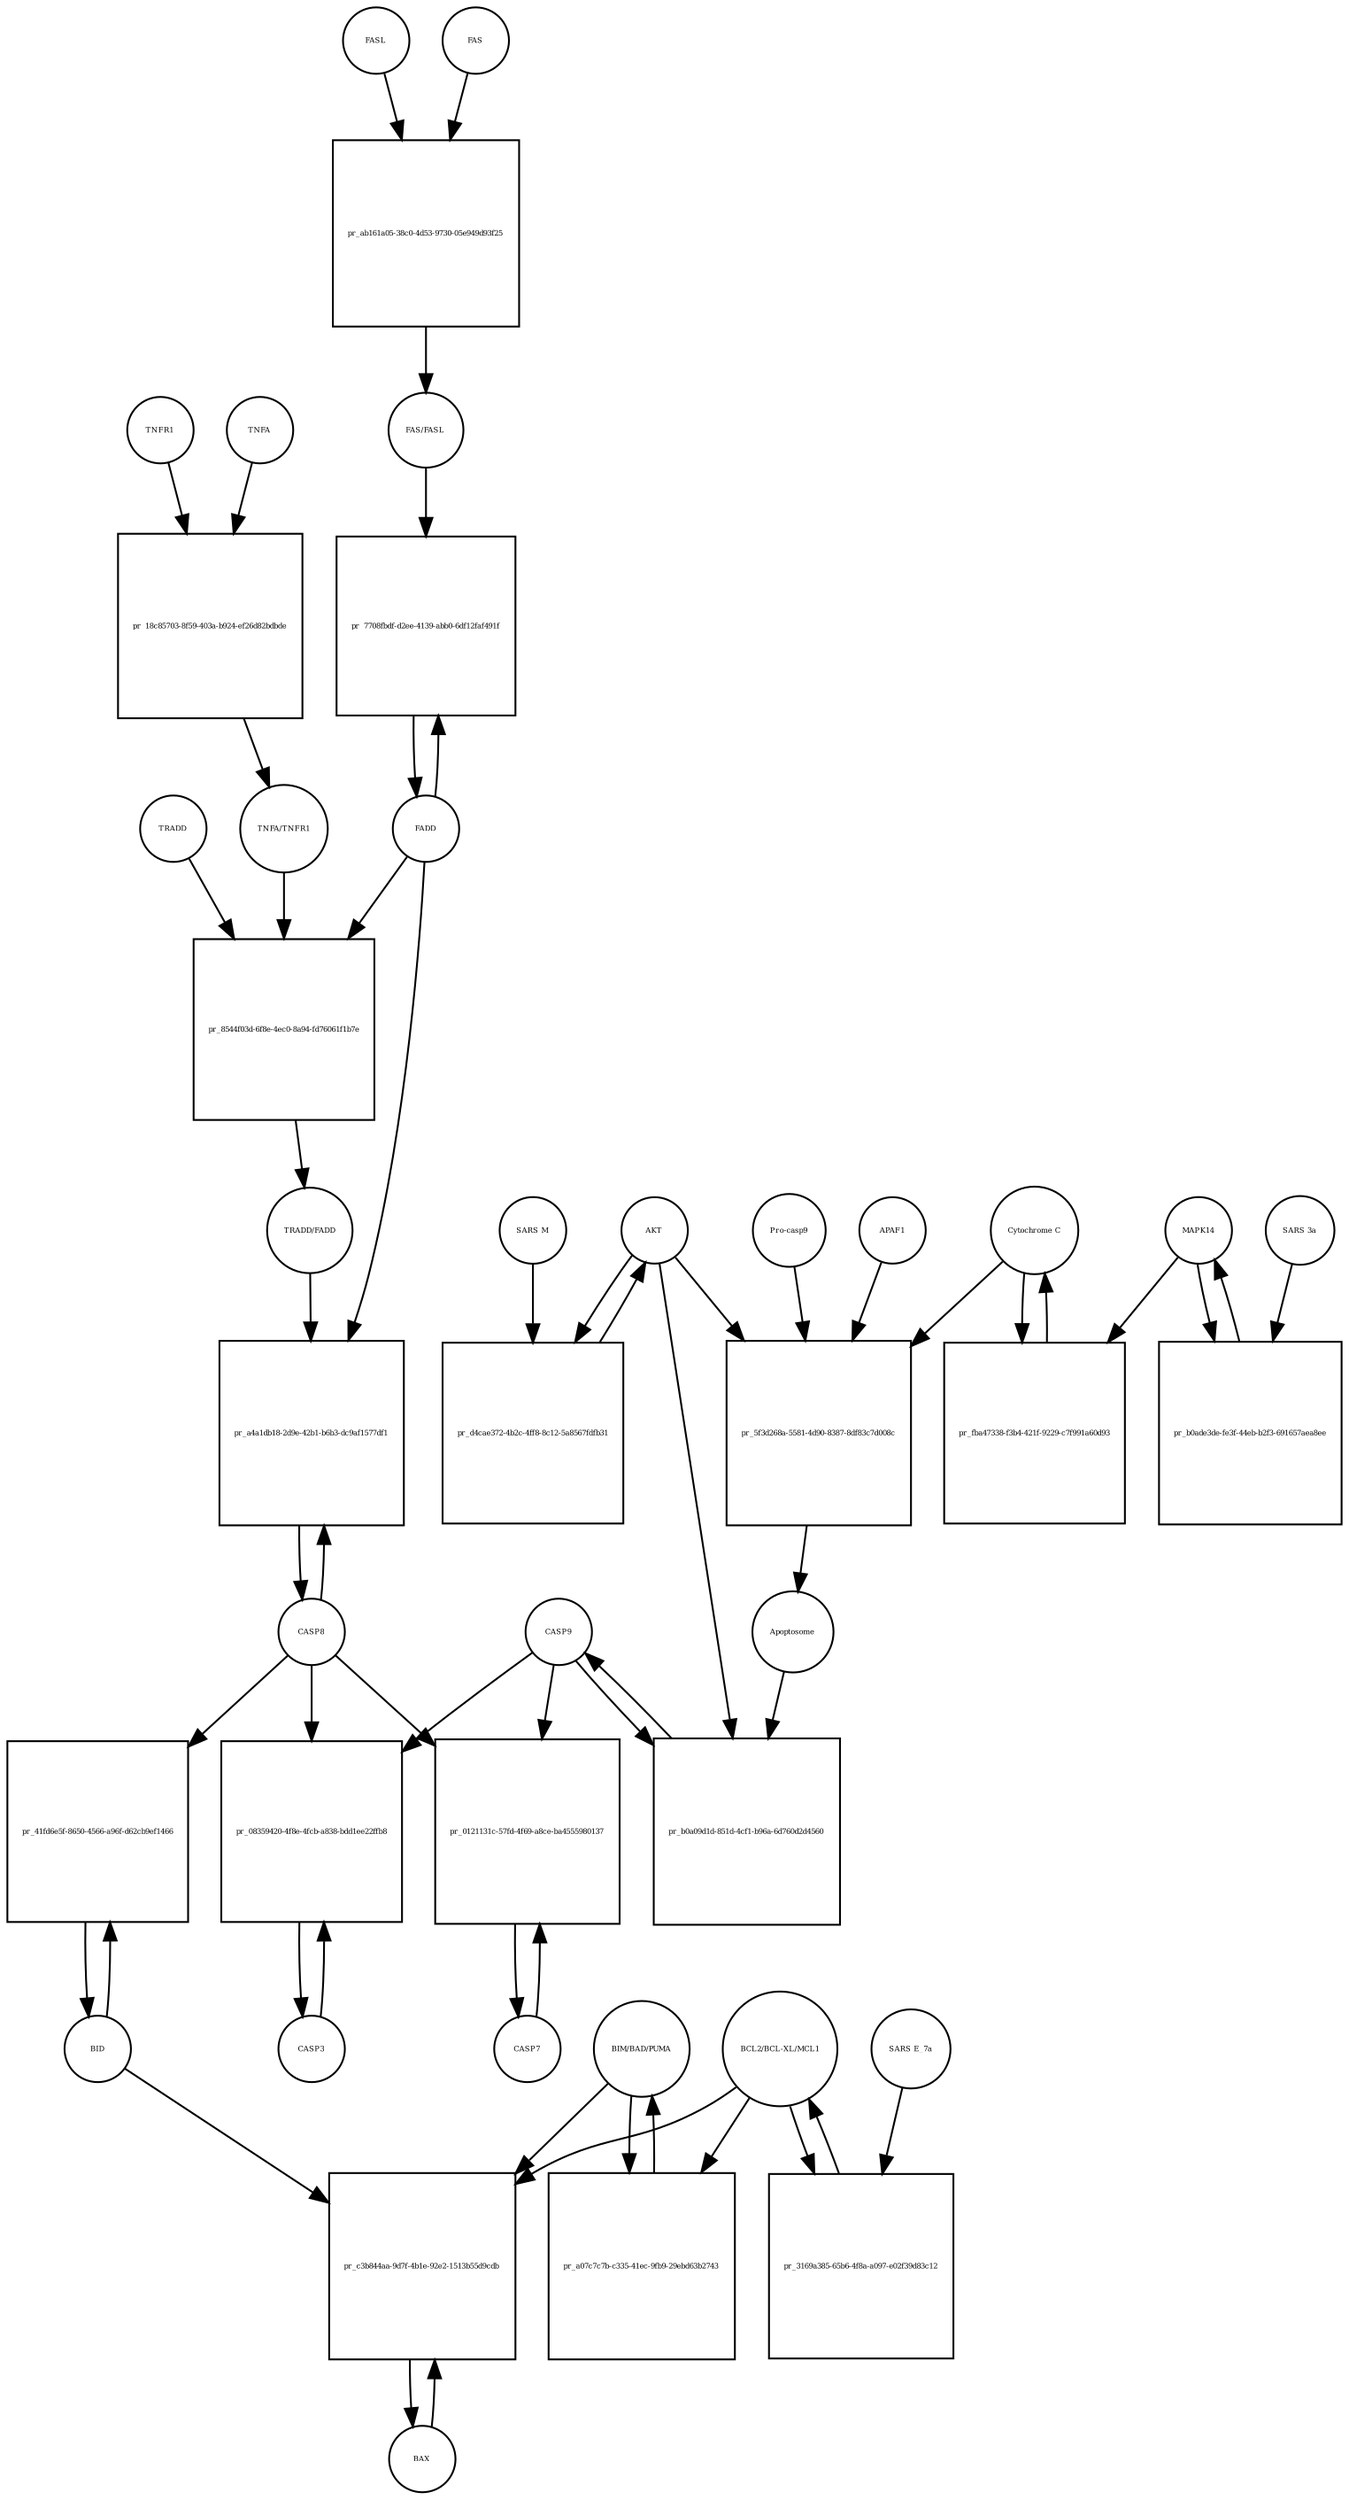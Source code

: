 strict digraph  {
FASL [annotation="", bipartite=0, cls=macromolecule, fontsize=4, label=FASL, shape=circle];
"pr_ab161a05-38c0-4d53-9730-05e949d93f25" [annotation="", bipartite=1, cls=process, fontsize=4, label="pr_ab161a05-38c0-4d53-9730-05e949d93f25", shape=square];
FAS [annotation="", bipartite=0, cls=macromolecule, fontsize=4, label=FAS, shape=circle];
"FAS/FASL" [annotation="", bipartite=0, cls=complex, fontsize=4, label="FAS/FASL", shape=circle];
TNFA [annotation="", bipartite=0, cls=macromolecule, fontsize=4, label=TNFA, shape=circle];
"pr_18c85703-8f59-403a-b924-ef26d82bdbde" [annotation="", bipartite=1, cls=process, fontsize=4, label="pr_18c85703-8f59-403a-b924-ef26d82bdbde", shape=square];
TNFR1 [annotation="", bipartite=0, cls=macromolecule, fontsize=4, label=TNFR1, shape=circle];
"TNFA/TNFR1" [annotation="", bipartite=0, cls=complex, fontsize=4, label="TNFA/TNFR1", shape=circle];
FADD [annotation="", bipartite=0, cls=macromolecule, fontsize=4, label=FADD, shape=circle];
"pr_7708fbdf-d2ee-4139-abb0-6df12faf491f" [annotation="", bipartite=1, cls=process, fontsize=4, label="pr_7708fbdf-d2ee-4139-abb0-6df12faf491f", shape=square];
CASP8 [annotation="", bipartite=0, cls=macromolecule, fontsize=4, label=CASP8, shape=circle];
"pr_a4a1db18-2d9e-42b1-b6b3-dc9af1577df1" [annotation="", bipartite=1, cls=process, fontsize=4, label="pr_a4a1db18-2d9e-42b1-b6b3-dc9af1577df1", shape=square];
"TRADD/FADD" [annotation="", bipartite=0, cls=complex, fontsize=4, label="TRADD/FADD", shape=circle];
CASP3 [annotation="", bipartite=0, cls=macromolecule, fontsize=4, label=CASP3, shape=circle];
"pr_08359420-4f8e-4fcb-a838-bdd1ee22ffb8" [annotation="", bipartite=1, cls=process, fontsize=4, label="pr_08359420-4f8e-4fcb-a838-bdd1ee22ffb8", shape=square];
CASP9 [annotation="", bipartite=0, cls=macromolecule, fontsize=4, label=CASP9, shape=circle];
"pr_b0a09d1d-851d-4cf1-b96a-6d760d2d4560" [annotation="", bipartite=1, cls=process, fontsize=4, label="pr_b0a09d1d-851d-4cf1-b96a-6d760d2d4560", shape=square];
Apoptosome [annotation="", bipartite=0, cls=complex, fontsize=4, label=Apoptosome, shape=circle];
AKT [annotation="", bipartite=0, cls=macromolecule, fontsize=4, label=AKT, shape=circle];
BID [annotation="", bipartite=0, cls=macromolecule, fontsize=4, label=BID, shape=circle];
"pr_41fd6e5f-8650-4566-a96f-d62cb9ef1466" [annotation="", bipartite=1, cls=process, fontsize=4, label="pr_41fd6e5f-8650-4566-a96f-d62cb9ef1466", shape=square];
BAX [annotation="", bipartite=0, cls=macromolecule, fontsize=4, label=BAX, shape=circle];
"pr_c3b844aa-9d7f-4b1e-92e2-1513b55d9cdb" [annotation="", bipartite=1, cls=process, fontsize=4, label="pr_c3b844aa-9d7f-4b1e-92e2-1513b55d9cdb", shape=square];
"BIM/BAD/PUMA" [annotation="", bipartite=0, cls=complex, fontsize=4, label="BIM/BAD/PUMA", shape=circle];
"BCL2/BCL-XL/MCL1" [annotation="", bipartite=0, cls=complex, fontsize=4, label="BCL2/BCL-XL/MCL1", shape=circle];
"Cytochrome C" [annotation="", bipartite=0, cls=macromolecule, fontsize=4, label="Cytochrome C", shape=circle];
"pr_fba47338-f3b4-421f-9229-c7f991a60d93" [annotation="", bipartite=1, cls=process, fontsize=4, label="pr_fba47338-f3b4-421f-9229-c7f991a60d93", shape=square];
MAPK14 [annotation="", bipartite=0, cls=macromolecule, fontsize=4, label=MAPK14, shape=circle];
APAF1 [annotation="", bipartite=0, cls=macromolecule, fontsize=4, label=APAF1, shape=circle];
"pr_5f3d268a-5581-4d90-8387-8df83c7d008c" [annotation="", bipartite=1, cls=process, fontsize=4, label="pr_5f3d268a-5581-4d90-8387-8df83c7d008c", shape=square];
"Pro-casp9" [annotation="", bipartite=0, cls=macromolecule, fontsize=4, label="Pro-casp9", shape=circle];
CASP7 [annotation="", bipartite=0, cls=macromolecule, fontsize=4, label=CASP7, shape=circle];
"pr_0121131c-57fd-4f69-a8ce-ba4555980137" [annotation="", bipartite=1, cls=process, fontsize=4, label="pr_0121131c-57fd-4f69-a8ce-ba4555980137", shape=square];
"pr_d4cae372-4b2c-4ff8-8c12-5a8567fdfb31" [annotation="", bipartite=1, cls=process, fontsize=4, label="pr_d4cae372-4b2c-4ff8-8c12-5a8567fdfb31", shape=square];
"SARS M" [annotation="", bipartite=0, cls=macromolecule, fontsize=4, label="SARS M", shape=circle];
"pr_8544f03d-6f8e-4ec0-8a94-fd76061f1b7e" [annotation="", bipartite=1, cls=process, fontsize=4, label="pr_8544f03d-6f8e-4ec0-8a94-fd76061f1b7e", shape=square];
TRADD [annotation="", bipartite=0, cls=macromolecule, fontsize=4, label=TRADD, shape=circle];
"pr_b0ade3de-fe3f-44eb-b2f3-691657aea8ee" [annotation="", bipartite=1, cls=process, fontsize=4, label="pr_b0ade3de-fe3f-44eb-b2f3-691657aea8ee", shape=square];
"SARS 3a" [annotation="", bipartite=0, cls=macromolecule, fontsize=4, label="SARS 3a", shape=circle];
"pr_a07c7c7b-c335-41ec-9fb9-29ebd63b2743" [annotation="", bipartite=1, cls=process, fontsize=4, label="pr_a07c7c7b-c335-41ec-9fb9-29ebd63b2743", shape=square];
"pr_3169a385-65b6-4f8a-a097-e02f39d83c12" [annotation="", bipartite=1, cls=process, fontsize=4, label="pr_3169a385-65b6-4f8a-a097-e02f39d83c12", shape=square];
"SARS E_7a" [annotation="", bipartite=0, cls=macromolecule, fontsize=4, label="SARS E_7a", shape=circle];
FASL -> "pr_ab161a05-38c0-4d53-9730-05e949d93f25"  [annotation="", interaction_type=consumption];
"pr_ab161a05-38c0-4d53-9730-05e949d93f25" -> "FAS/FASL"  [annotation="", interaction_type=production];
FAS -> "pr_ab161a05-38c0-4d53-9730-05e949d93f25"  [annotation="", interaction_type=consumption];
"FAS/FASL" -> "pr_7708fbdf-d2ee-4139-abb0-6df12faf491f"  [annotation="urn_miriam_kegg.pathway_hsa04210", interaction_type=catalysis];
TNFA -> "pr_18c85703-8f59-403a-b924-ef26d82bdbde"  [annotation="", interaction_type=consumption];
"pr_18c85703-8f59-403a-b924-ef26d82bdbde" -> "TNFA/TNFR1"  [annotation="", interaction_type=production];
TNFR1 -> "pr_18c85703-8f59-403a-b924-ef26d82bdbde"  [annotation="", interaction_type=consumption];
"TNFA/TNFR1" -> "pr_8544f03d-6f8e-4ec0-8a94-fd76061f1b7e"  [annotation="urn_miriam_kegg.pathway_hsa04210", interaction_type=catalysis];
FADD -> "pr_7708fbdf-d2ee-4139-abb0-6df12faf491f"  [annotation="", interaction_type=consumption];
FADD -> "pr_a4a1db18-2d9e-42b1-b6b3-dc9af1577df1"  [annotation="urn_miriam_kegg.pathway_hsa04210", interaction_type=catalysis];
FADD -> "pr_8544f03d-6f8e-4ec0-8a94-fd76061f1b7e"  [annotation="", interaction_type=consumption];
"pr_7708fbdf-d2ee-4139-abb0-6df12faf491f" -> FADD  [annotation="", interaction_type=production];
CASP8 -> "pr_a4a1db18-2d9e-42b1-b6b3-dc9af1577df1"  [annotation="", interaction_type=consumption];
CASP8 -> "pr_08359420-4f8e-4fcb-a838-bdd1ee22ffb8"  [annotation="urn_miriam_kegg.pathway_hsa04210", interaction_type=catalysis];
CASP8 -> "pr_41fd6e5f-8650-4566-a96f-d62cb9ef1466"  [annotation="urn_miriam_kegg.pathway_hsa04210", interaction_type=catalysis];
CASP8 -> "pr_0121131c-57fd-4f69-a8ce-ba4555980137"  [annotation="urn_miriam_kegg.pathway_hsa04210", interaction_type=catalysis];
"pr_a4a1db18-2d9e-42b1-b6b3-dc9af1577df1" -> CASP8  [annotation="", interaction_type=production];
"TRADD/FADD" -> "pr_a4a1db18-2d9e-42b1-b6b3-dc9af1577df1"  [annotation="urn_miriam_kegg.pathway_hsa04210", interaction_type=catalysis];
CASP3 -> "pr_08359420-4f8e-4fcb-a838-bdd1ee22ffb8"  [annotation="", interaction_type=consumption];
"pr_08359420-4f8e-4fcb-a838-bdd1ee22ffb8" -> CASP3  [annotation="", interaction_type=production];
CASP9 -> "pr_08359420-4f8e-4fcb-a838-bdd1ee22ffb8"  [annotation="urn_miriam_kegg.pathway_hsa04210", interaction_type=catalysis];
CASP9 -> "pr_b0a09d1d-851d-4cf1-b96a-6d760d2d4560"  [annotation="", interaction_type=consumption];
CASP9 -> "pr_0121131c-57fd-4f69-a8ce-ba4555980137"  [annotation="urn_miriam_kegg.pathway_hsa04210", interaction_type=catalysis];
"pr_b0a09d1d-851d-4cf1-b96a-6d760d2d4560" -> CASP9  [annotation="", interaction_type=production];
Apoptosome -> "pr_b0a09d1d-851d-4cf1-b96a-6d760d2d4560"  [annotation="urn_miriam_kegg.pathway_hsa04210", interaction_type=catalysis];
AKT -> "pr_b0a09d1d-851d-4cf1-b96a-6d760d2d4560"  [annotation="urn_miriam_kegg.pathway_hsa04210", interaction_type=inhibition];
AKT -> "pr_5f3d268a-5581-4d90-8387-8df83c7d008c"  [annotation="urn_miriam_kegg.pathway_hsa04210", interaction_type=inhibition];
AKT -> "pr_d4cae372-4b2c-4ff8-8c12-5a8567fdfb31"  [annotation="", interaction_type=consumption];
BID -> "pr_41fd6e5f-8650-4566-a96f-d62cb9ef1466"  [annotation="", interaction_type=consumption];
BID -> "pr_c3b844aa-9d7f-4b1e-92e2-1513b55d9cdb"  [annotation=urn_miriam_pubmed_31226023, interaction_type=catalysis];
"pr_41fd6e5f-8650-4566-a96f-d62cb9ef1466" -> BID  [annotation="", interaction_type=production];
BAX -> "pr_c3b844aa-9d7f-4b1e-92e2-1513b55d9cdb"  [annotation="", interaction_type=consumption];
"pr_c3b844aa-9d7f-4b1e-92e2-1513b55d9cdb" -> BAX  [annotation="", interaction_type=production];
"BIM/BAD/PUMA" -> "pr_c3b844aa-9d7f-4b1e-92e2-1513b55d9cdb"  [annotation=urn_miriam_pubmed_31226023, interaction_type=catalysis];
"BIM/BAD/PUMA" -> "pr_a07c7c7b-c335-41ec-9fb9-29ebd63b2743"  [annotation="", interaction_type=consumption];
"BCL2/BCL-XL/MCL1" -> "pr_c3b844aa-9d7f-4b1e-92e2-1513b55d9cdb"  [annotation=urn_miriam_pubmed_31226023, interaction_type=inhibition];
"BCL2/BCL-XL/MCL1" -> "pr_a07c7c7b-c335-41ec-9fb9-29ebd63b2743"  [annotation="", interaction_type=inhibition];
"BCL2/BCL-XL/MCL1" -> "pr_3169a385-65b6-4f8a-a097-e02f39d83c12"  [annotation="", interaction_type=consumption];
"Cytochrome C" -> "pr_fba47338-f3b4-421f-9229-c7f991a60d93"  [annotation="", interaction_type=consumption];
"Cytochrome C" -> "pr_5f3d268a-5581-4d90-8387-8df83c7d008c"  [annotation="", interaction_type=consumption];
"pr_fba47338-f3b4-421f-9229-c7f991a60d93" -> "Cytochrome C"  [annotation="", interaction_type=production];
MAPK14 -> "pr_fba47338-f3b4-421f-9229-c7f991a60d93"  [annotation="urn_miriam_kegg.pathway_hsa04210|urn_miriam_pubmed_31226023", interaction_type=catalysis];
MAPK14 -> "pr_b0ade3de-fe3f-44eb-b2f3-691657aea8ee"  [annotation="", interaction_type=consumption];
APAF1 -> "pr_5f3d268a-5581-4d90-8387-8df83c7d008c"  [annotation="", interaction_type=consumption];
"pr_5f3d268a-5581-4d90-8387-8df83c7d008c" -> Apoptosome  [annotation="", interaction_type=production];
"Pro-casp9" -> "pr_5f3d268a-5581-4d90-8387-8df83c7d008c"  [annotation="", interaction_type=consumption];
CASP7 -> "pr_0121131c-57fd-4f69-a8ce-ba4555980137"  [annotation="", interaction_type=consumption];
"pr_0121131c-57fd-4f69-a8ce-ba4555980137" -> CASP7  [annotation="", interaction_type=production];
"pr_d4cae372-4b2c-4ff8-8c12-5a8567fdfb31" -> AKT  [annotation="", interaction_type=production];
"SARS M" -> "pr_d4cae372-4b2c-4ff8-8c12-5a8567fdfb31"  [annotation=urn_miriam_pubmed_31226023, interaction_type=inhibition];
"pr_8544f03d-6f8e-4ec0-8a94-fd76061f1b7e" -> "TRADD/FADD"  [annotation="", interaction_type=production];
TRADD -> "pr_8544f03d-6f8e-4ec0-8a94-fd76061f1b7e"  [annotation="", interaction_type=consumption];
"pr_b0ade3de-fe3f-44eb-b2f3-691657aea8ee" -> MAPK14  [annotation="", interaction_type=production];
"SARS 3a" -> "pr_b0ade3de-fe3f-44eb-b2f3-691657aea8ee"  [annotation=urn_miriam_pubmed_31226023, interaction_type=catalysis];
"pr_a07c7c7b-c335-41ec-9fb9-29ebd63b2743" -> "BIM/BAD/PUMA"  [annotation="", interaction_type=production];
"pr_3169a385-65b6-4f8a-a097-e02f39d83c12" -> "BCL2/BCL-XL/MCL1"  [annotation="", interaction_type=production];
"SARS E_7a" -> "pr_3169a385-65b6-4f8a-a097-e02f39d83c12"  [annotation="", interaction_type=inhibition];
}
